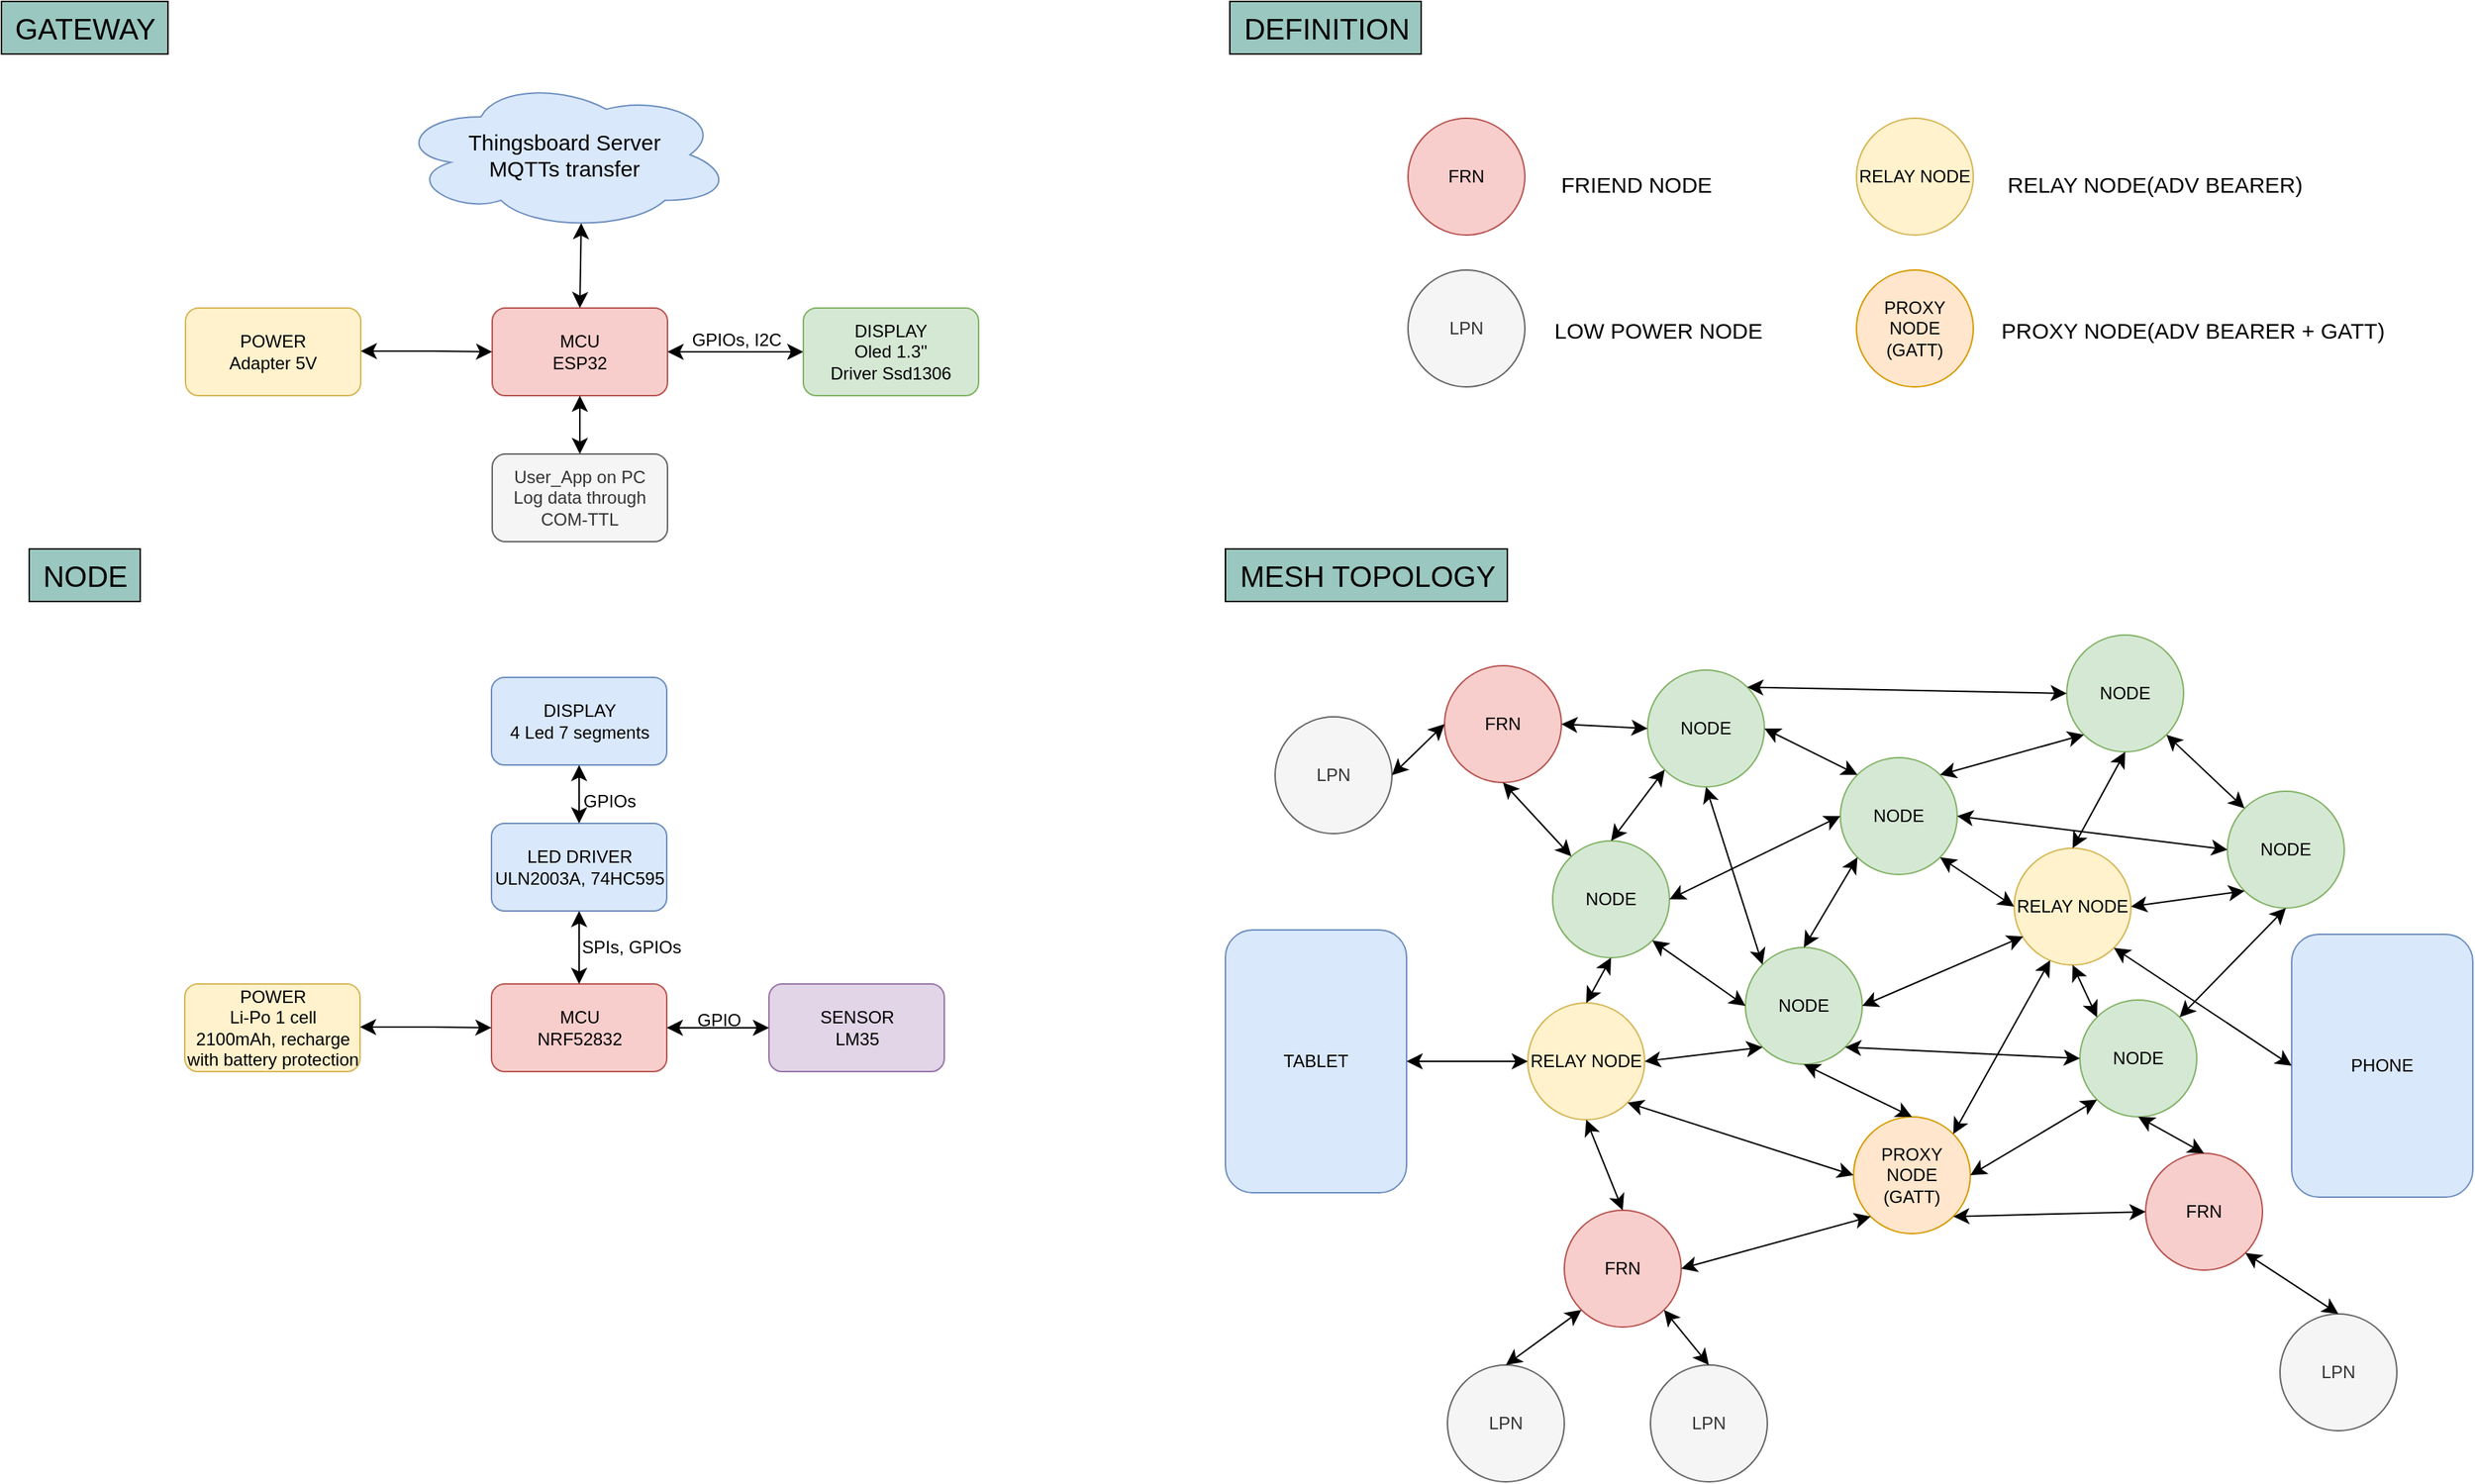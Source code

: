 <mxfile version="22.1.9" type="github">
  <diagram name="Page-1" id="N7261xUqCjl8Fi72w4pC">
    <mxGraphModel dx="2472" dy="427" grid="0" gridSize="10" guides="1" tooltips="1" connect="1" arrows="1" fold="1" page="1" pageScale="1" pageWidth="850" pageHeight="1100" math="0" shadow="0">
      <root>
        <mxCell id="0" />
        <mxCell id="1" parent="0" />
        <mxCell id="Hw3azUIHg1GW80chGdwD-1" value="MCU&lt;br&gt;NRF52832" style="rounded=1;whiteSpace=wrap;html=1;fillColor=#f8cecc;strokeColor=#b85450;" parent="1" vertex="1">
          <mxGeometry x="-1355.5" y="688" width="120" height="60" as="geometry" />
        </mxCell>
        <mxCell id="Hw3azUIHg1GW80chGdwD-2" value="DISPLAY&lt;br&gt;4 Led 7 segments" style="rounded=1;whiteSpace=wrap;html=1;fillColor=#dae8fc;strokeColor=#6c8ebf;" parent="1" vertex="1">
          <mxGeometry x="-1355.5" y="478" width="120" height="60" as="geometry" />
        </mxCell>
        <mxCell id="Hw3azUIHg1GW80chGdwD-3" value="LED DRIVER&lt;br&gt;ULN2003A, 74HC595" style="rounded=1;whiteSpace=wrap;html=1;fillColor=#dae8fc;strokeColor=#6c8ebf;" parent="1" vertex="1">
          <mxGeometry x="-1355.5" y="578" width="120" height="60" as="geometry" />
        </mxCell>
        <mxCell id="Hw3azUIHg1GW80chGdwD-4" value="" style="edgeStyle=none;orthogonalLoop=1;jettySize=auto;html=1;endArrow=classic;startArrow=classic;endSize=8;startSize=8;rounded=0;exitX=0.5;exitY=1;exitDx=0;exitDy=0;entryX=0.5;entryY=0;entryDx=0;entryDy=0;" parent="1" source="Hw3azUIHg1GW80chGdwD-3" target="Hw3azUIHg1GW80chGdwD-1" edge="1">
          <mxGeometry width="100" relative="1" as="geometry">
            <mxPoint x="-1255.5" y="668" as="sourcePoint" />
            <mxPoint x="-1155.5" y="668" as="targetPoint" />
            <Array as="points" />
          </mxGeometry>
        </mxCell>
        <mxCell id="Hw3azUIHg1GW80chGdwD-5" value="SPIs, GPIOs" style="text;html=1;align=center;verticalAlign=middle;resizable=0;points=[];autosize=1;strokeColor=none;fillColor=none;" parent="1" vertex="1">
          <mxGeometry x="-1305.5" y="648" width="90" height="30" as="geometry" />
        </mxCell>
        <mxCell id="Hw3azUIHg1GW80chGdwD-6" value="GPIOs" style="text;html=1;align=center;verticalAlign=middle;resizable=0;points=[];autosize=1;strokeColor=none;fillColor=none;" parent="1" vertex="1">
          <mxGeometry x="-1305.5" y="548" width="60" height="30" as="geometry" />
        </mxCell>
        <mxCell id="Hw3azUIHg1GW80chGdwD-7" value="" style="edgeStyle=none;orthogonalLoop=1;jettySize=auto;html=1;endArrow=classic;startArrow=classic;endSize=8;startSize=8;rounded=0;exitX=0.5;exitY=1;exitDx=0;exitDy=0;entryX=0.5;entryY=0;entryDx=0;entryDy=0;" parent="1" source="Hw3azUIHg1GW80chGdwD-2" target="Hw3azUIHg1GW80chGdwD-3" edge="1">
          <mxGeometry width="100" relative="1" as="geometry">
            <mxPoint x="-1445.5" y="558" as="sourcePoint" />
            <mxPoint x="-1345.5" y="558" as="targetPoint" />
            <Array as="points" />
          </mxGeometry>
        </mxCell>
        <mxCell id="Hw3azUIHg1GW80chGdwD-8" value="POWER&lt;br&gt;Li-Po 1 cell&lt;br&gt;2100mAh, recharge with battery protection" style="rounded=1;whiteSpace=wrap;html=1;fillColor=#fff2cc;strokeColor=#d6b656;" parent="1" vertex="1">
          <mxGeometry x="-1565.5" y="688" width="120" height="60" as="geometry" />
        </mxCell>
        <mxCell id="Hw3azUIHg1GW80chGdwD-9" value="" style="edgeStyle=none;orthogonalLoop=1;jettySize=auto;html=1;endArrow=classic;startArrow=classic;endSize=8;startSize=8;rounded=0;entryX=0;entryY=0.5;entryDx=0;entryDy=0;" parent="1" target="Hw3azUIHg1GW80chGdwD-1" edge="1">
          <mxGeometry width="100" relative="1" as="geometry">
            <mxPoint x="-1445.5" y="717.5" as="sourcePoint" />
            <mxPoint x="-1365.5" y="718" as="targetPoint" />
            <Array as="points">
              <mxPoint x="-1395.5" y="717.5" />
            </Array>
          </mxGeometry>
        </mxCell>
        <mxCell id="Hw3azUIHg1GW80chGdwD-11" value="SENSOR&lt;br&gt;LM35" style="rounded=1;whiteSpace=wrap;html=1;fillColor=#e1d5e7;strokeColor=#9673a6;" parent="1" vertex="1">
          <mxGeometry x="-1165.5" y="688" width="120" height="60" as="geometry" />
        </mxCell>
        <mxCell id="Hw3azUIHg1GW80chGdwD-12" value="" style="edgeStyle=none;orthogonalLoop=1;jettySize=auto;html=1;endArrow=classic;startArrow=classic;endSize=8;startSize=8;rounded=0;" parent="1" edge="1">
          <mxGeometry width="100" relative="1" as="geometry">
            <mxPoint x="-1235.5" y="718" as="sourcePoint" />
            <mxPoint x="-1165.5" y="718" as="targetPoint" />
            <Array as="points" />
          </mxGeometry>
        </mxCell>
        <mxCell id="Hw3azUIHg1GW80chGdwD-13" value="GPIO" style="text;html=1;align=center;verticalAlign=middle;resizable=0;points=[];autosize=1;strokeColor=none;fillColor=none;" parent="1" vertex="1">
          <mxGeometry x="-1225.5" y="698" width="50" height="30" as="geometry" />
        </mxCell>
        <mxCell id="Hw3azUIHg1GW80chGdwD-14" value="NODE" style="ellipse;whiteSpace=wrap;html=1;aspect=fixed;fillColor=#d5e8d4;strokeColor=#82b366;" parent="1" vertex="1">
          <mxGeometry x="-564" y="473" width="80" height="80" as="geometry" />
        </mxCell>
        <mxCell id="Hw3azUIHg1GW80chGdwD-15" value="LPN" style="ellipse;whiteSpace=wrap;html=1;fillColor=#f5f5f5;fontColor=#333333;strokeColor=#666666;" parent="1" vertex="1">
          <mxGeometry x="-131" y="914" width="80" height="80" as="geometry" />
        </mxCell>
        <mxCell id="Hw3azUIHg1GW80chGdwD-16" value="FRN" style="ellipse;whiteSpace=wrap;html=1;fillColor=#f8cecc;strokeColor=#b85450;" parent="1" vertex="1">
          <mxGeometry x="-223" y="804" width="80" height="80" as="geometry" />
        </mxCell>
        <mxCell id="Hw3azUIHg1GW80chGdwD-17" value="RELAY NODE" style="ellipse;whiteSpace=wrap;html=1;fillColor=#fff2cc;strokeColor=#d6b656;" parent="1" vertex="1">
          <mxGeometry x="-646" y="701" width="80" height="80" as="geometry" />
        </mxCell>
        <mxCell id="Hw3azUIHg1GW80chGdwD-18" value="FRN" style="ellipse;whiteSpace=wrap;html=1;fillColor=#f8cecc;strokeColor=#b85450;" parent="1" vertex="1">
          <mxGeometry x="-703" y="470" width="80" height="80" as="geometry" />
        </mxCell>
        <mxCell id="Hw3azUIHg1GW80chGdwD-19" value="LPN" style="ellipse;whiteSpace=wrap;html=1;fillColor=#f5f5f5;fontColor=#333333;strokeColor=#666666;" parent="1" vertex="1">
          <mxGeometry x="-819" y="505" width="80" height="80" as="geometry" />
        </mxCell>
        <mxCell id="Hw3azUIHg1GW80chGdwD-21" value="RELAY NODE" style="ellipse;whiteSpace=wrap;html=1;fillColor=#fff2cc;strokeColor=#d6b656;" parent="1" vertex="1">
          <mxGeometry x="-313" y="595" width="80" height="80" as="geometry" />
        </mxCell>
        <mxCell id="Hw3azUIHg1GW80chGdwD-22" value="NODE" style="ellipse;whiteSpace=wrap;html=1;aspect=fixed;fillColor=#d5e8d4;strokeColor=#82b366;" parent="1" vertex="1">
          <mxGeometry x="-497" y="663" width="80" height="80" as="geometry" />
        </mxCell>
        <mxCell id="Hw3azUIHg1GW80chGdwD-23" value="NODE" style="ellipse;whiteSpace=wrap;html=1;aspect=fixed;fillColor=#d5e8d4;strokeColor=#82b366;" parent="1" vertex="1">
          <mxGeometry x="-432" y="533" width="80" height="80" as="geometry" />
        </mxCell>
        <mxCell id="Hw3azUIHg1GW80chGdwD-24" value="NODE" style="ellipse;whiteSpace=wrap;html=1;aspect=fixed;fillColor=#d5e8d4;strokeColor=#82b366;" parent="1" vertex="1">
          <mxGeometry x="-629" y="590" width="80" height="80" as="geometry" />
        </mxCell>
        <mxCell id="Hw3azUIHg1GW80chGdwD-25" value="LPN" style="ellipse;whiteSpace=wrap;html=1;fillColor=#f5f5f5;fontColor=#333333;strokeColor=#666666;" parent="1" vertex="1">
          <mxGeometry x="-562" y="949" width="80" height="80" as="geometry" />
        </mxCell>
        <mxCell id="Hw3azUIHg1GW80chGdwD-26" value="LPN" style="ellipse;whiteSpace=wrap;html=1;fillColor=#f5f5f5;fontColor=#333333;strokeColor=#666666;" parent="1" vertex="1">
          <mxGeometry x="-701" y="949" width="80" height="80" as="geometry" />
        </mxCell>
        <mxCell id="Hw3azUIHg1GW80chGdwD-30" value="PROXY NODE&lt;br&gt;(GATT)" style="ellipse;whiteSpace=wrap;html=1;fillColor=#ffe6cc;strokeColor=#d79b00;" parent="1" vertex="1">
          <mxGeometry x="-423" y="779" width="80" height="80" as="geometry" />
        </mxCell>
        <mxCell id="Hw3azUIHg1GW80chGdwD-32" value="FRN" style="ellipse;whiteSpace=wrap;html=1;fillColor=#f8cecc;strokeColor=#b85450;" parent="1" vertex="1">
          <mxGeometry x="-621" y="843" width="80" height="80" as="geometry" />
        </mxCell>
        <mxCell id="Hw3azUIHg1GW80chGdwD-33" value="PHONE" style="whiteSpace=wrap;html=1;fillColor=#dae8fc;strokeColor=#6c8ebf;rounded=1;" parent="1" vertex="1">
          <mxGeometry x="-123" y="654" width="124" height="180" as="geometry" />
        </mxCell>
        <mxCell id="Hw3azUIHg1GW80chGdwD-34" value="TABLET" style="whiteSpace=wrap;html=1;fillColor=#dae8fc;strokeColor=#6c8ebf;rounded=1;" parent="1" vertex="1">
          <mxGeometry x="-853" y="651" width="124" height="180" as="geometry" />
        </mxCell>
        <mxCell id="Hw3azUIHg1GW80chGdwD-36" value="" style="edgeStyle=none;orthogonalLoop=1;jettySize=auto;html=1;endArrow=classic;startArrow=classic;endSize=8;startSize=8;rounded=0;exitX=0;exitY=0.5;exitDx=0;exitDy=0;entryX=1;entryY=0.5;entryDx=0;entryDy=0;" parent="1" source="Hw3azUIHg1GW80chGdwD-18" target="Hw3azUIHg1GW80chGdwD-19" edge="1">
          <mxGeometry width="100" relative="1" as="geometry">
            <mxPoint x="-577" y="550" as="sourcePoint" />
            <mxPoint x="-829" y="530" as="targetPoint" />
            <Array as="points" />
          </mxGeometry>
        </mxCell>
        <mxCell id="Hw3azUIHg1GW80chGdwD-37" value="" style="edgeStyle=none;orthogonalLoop=1;jettySize=auto;html=1;endArrow=classic;startArrow=classic;endSize=8;startSize=8;rounded=0;exitX=1;exitY=1;exitDx=0;exitDy=0;entryX=0.5;entryY=0;entryDx=0;entryDy=0;" parent="1" source="Hw3azUIHg1GW80chGdwD-16" target="Hw3azUIHg1GW80chGdwD-15" edge="1">
          <mxGeometry width="100" relative="1" as="geometry">
            <mxPoint x="-170" y="893" as="sourcePoint" />
            <mxPoint x="-70" y="893" as="targetPoint" />
            <Array as="points" />
          </mxGeometry>
        </mxCell>
        <mxCell id="Hw3azUIHg1GW80chGdwD-38" value="" style="edgeStyle=none;orthogonalLoop=1;jettySize=auto;html=1;endArrow=classic;startArrow=classic;endSize=8;startSize=8;rounded=0;exitX=1;exitY=1;exitDx=0;exitDy=0;entryX=0.5;entryY=0;entryDx=0;entryDy=0;" parent="1" source="Hw3azUIHg1GW80chGdwD-32" target="Hw3azUIHg1GW80chGdwD-25" edge="1">
          <mxGeometry width="100" relative="1" as="geometry">
            <mxPoint x="-621" y="937" as="sourcePoint" />
            <mxPoint x="-521" y="937" as="targetPoint" />
            <Array as="points" />
          </mxGeometry>
        </mxCell>
        <mxCell id="Hw3azUIHg1GW80chGdwD-39" value="" style="edgeStyle=none;orthogonalLoop=1;jettySize=auto;html=1;endArrow=classic;startArrow=classic;endSize=8;startSize=8;rounded=0;entryX=0;entryY=1;entryDx=0;entryDy=0;exitX=0.5;exitY=0;exitDx=0;exitDy=0;" parent="1" source="Hw3azUIHg1GW80chGdwD-26" target="Hw3azUIHg1GW80chGdwD-32" edge="1">
          <mxGeometry width="100" relative="1" as="geometry">
            <mxPoint x="-756" y="919" as="sourcePoint" />
            <mxPoint x="-656" y="919" as="targetPoint" />
            <Array as="points" />
          </mxGeometry>
        </mxCell>
        <mxCell id="Hw3azUIHg1GW80chGdwD-40" value="NODE" style="ellipse;whiteSpace=wrap;html=1;aspect=fixed;fillColor=#d5e8d4;strokeColor=#82b366;" parent="1" vertex="1">
          <mxGeometry x="-277" y="449" width="80" height="80" as="geometry" />
        </mxCell>
        <mxCell id="Hw3azUIHg1GW80chGdwD-41" value="NODE" style="ellipse;whiteSpace=wrap;html=1;aspect=fixed;fillColor=#d5e8d4;strokeColor=#82b366;" parent="1" vertex="1">
          <mxGeometry x="-167" y="556" width="80" height="80" as="geometry" />
        </mxCell>
        <mxCell id="Hw3azUIHg1GW80chGdwD-42" value="NODE" style="ellipse;whiteSpace=wrap;html=1;aspect=fixed;fillColor=#d5e8d4;strokeColor=#82b366;" parent="1" vertex="1">
          <mxGeometry x="-268" y="699" width="80" height="80" as="geometry" />
        </mxCell>
        <mxCell id="Hw3azUIHg1GW80chGdwD-43" value="" style="edgeStyle=none;orthogonalLoop=1;jettySize=auto;html=1;endArrow=classic;startArrow=classic;endSize=8;startSize=8;rounded=0;exitX=0.5;exitY=0;exitDx=0;exitDy=0;entryX=0;entryY=1;entryDx=0;entryDy=0;" parent="1" source="Hw3azUIHg1GW80chGdwD-22" target="Hw3azUIHg1GW80chGdwD-23" edge="1">
          <mxGeometry width="100" relative="1" as="geometry">
            <mxPoint x="-443" y="656" as="sourcePoint" />
            <mxPoint x="-343" y="656" as="targetPoint" />
            <Array as="points" />
          </mxGeometry>
        </mxCell>
        <mxCell id="Hw3azUIHg1GW80chGdwD-44" value="" style="edgeStyle=none;orthogonalLoop=1;jettySize=auto;html=1;endArrow=classic;startArrow=classic;endSize=8;startSize=8;rounded=0;exitX=1;exitY=1;exitDx=0;exitDy=0;entryX=0;entryY=0.5;entryDx=0;entryDy=0;" parent="1" source="Hw3azUIHg1GW80chGdwD-24" target="Hw3azUIHg1GW80chGdwD-22" edge="1">
          <mxGeometry width="100" relative="1" as="geometry">
            <mxPoint x="-575" y="636" as="sourcePoint" />
            <mxPoint x="-475" y="636" as="targetPoint" />
            <Array as="points" />
          </mxGeometry>
        </mxCell>
        <mxCell id="Hw3azUIHg1GW80chGdwD-45" value="" style="edgeStyle=none;orthogonalLoop=1;jettySize=auto;html=1;endArrow=classic;startArrow=classic;endSize=8;startSize=8;rounded=0;entryX=0;entryY=1;entryDx=0;entryDy=0;exitX=0.5;exitY=0;exitDx=0;exitDy=0;" parent="1" source="Hw3azUIHg1GW80chGdwD-24" target="Hw3azUIHg1GW80chGdwD-14" edge="1">
          <mxGeometry width="100" relative="1" as="geometry">
            <mxPoint x="-596" y="578" as="sourcePoint" />
            <mxPoint x="-496" y="578" as="targetPoint" />
            <Array as="points" />
          </mxGeometry>
        </mxCell>
        <mxCell id="Hw3azUIHg1GW80chGdwD-47" value="" style="edgeStyle=none;orthogonalLoop=1;jettySize=auto;html=1;endArrow=classic;startArrow=classic;endSize=8;startSize=8;rounded=0;entryX=0;entryY=0;entryDx=0;entryDy=0;exitX=1;exitY=0.5;exitDx=0;exitDy=0;" parent="1" source="Hw3azUIHg1GW80chGdwD-14" target="Hw3azUIHg1GW80chGdwD-23" edge="1">
          <mxGeometry width="100" relative="1" as="geometry">
            <mxPoint x="-485" y="532" as="sourcePoint" />
            <mxPoint x="-428" y="521" as="targetPoint" />
            <Array as="points" />
          </mxGeometry>
        </mxCell>
        <mxCell id="Hw3azUIHg1GW80chGdwD-48" value="" style="edgeStyle=none;orthogonalLoop=1;jettySize=auto;html=1;endArrow=classic;startArrow=classic;endSize=8;startSize=8;rounded=0;entryX=0;entryY=0.5;entryDx=0;entryDy=0;exitX=1;exitY=0;exitDx=0;exitDy=0;" parent="1" source="Hw3azUIHg1GW80chGdwD-14" target="Hw3azUIHg1GW80chGdwD-40" edge="1">
          <mxGeometry width="100" relative="1" as="geometry">
            <mxPoint x="-474" y="523" as="sourcePoint" />
            <mxPoint x="-410" y="555" as="targetPoint" />
            <Array as="points" />
          </mxGeometry>
        </mxCell>
        <mxCell id="Hw3azUIHg1GW80chGdwD-49" value="" style="edgeStyle=none;orthogonalLoop=1;jettySize=auto;html=1;endArrow=classic;startArrow=classic;endSize=8;startSize=8;rounded=0;entryX=0;entryY=1;entryDx=0;entryDy=0;exitX=1;exitY=0;exitDx=0;exitDy=0;" parent="1" source="Hw3azUIHg1GW80chGdwD-23" target="Hw3azUIHg1GW80chGdwD-40" edge="1">
          <mxGeometry width="100" relative="1" as="geometry">
            <mxPoint x="-486" y="495" as="sourcePoint" />
            <mxPoint x="-267" y="499" as="targetPoint" />
            <Array as="points" />
          </mxGeometry>
        </mxCell>
        <mxCell id="Hw3azUIHg1GW80chGdwD-50" value="" style="edgeStyle=none;orthogonalLoop=1;jettySize=auto;html=1;endArrow=classic;startArrow=classic;endSize=8;startSize=8;rounded=0;entryX=0;entryY=0.5;entryDx=0;entryDy=0;exitX=1;exitY=1;exitDx=0;exitDy=0;" parent="1" source="Hw3azUIHg1GW80chGdwD-23" target="Hw3azUIHg1GW80chGdwD-21" edge="1">
          <mxGeometry width="100" relative="1" as="geometry">
            <mxPoint x="-354" y="555" as="sourcePoint" />
            <mxPoint x="-227" y="539" as="targetPoint" />
            <Array as="points" />
          </mxGeometry>
        </mxCell>
        <mxCell id="Hw3azUIHg1GW80chGdwD-51" value="" style="edgeStyle=none;orthogonalLoop=1;jettySize=auto;html=1;endArrow=classic;startArrow=classic;endSize=8;startSize=8;rounded=0;entryX=0;entryY=0.5;entryDx=0;entryDy=0;exitX=1;exitY=0.5;exitDx=0;exitDy=0;" parent="1" source="Hw3azUIHg1GW80chGdwD-23" target="Hw3azUIHg1GW80chGdwD-41" edge="1">
          <mxGeometry width="100" relative="1" as="geometry">
            <mxPoint x="-344" y="565" as="sourcePoint" />
            <mxPoint x="-217" y="549" as="targetPoint" />
            <Array as="points" />
          </mxGeometry>
        </mxCell>
        <mxCell id="Hw3azUIHg1GW80chGdwD-52" value="" style="edgeStyle=none;orthogonalLoop=1;jettySize=auto;html=1;endArrow=classic;startArrow=classic;endSize=8;startSize=8;rounded=0;entryX=0.077;entryY=0.756;entryDx=0;entryDy=0;exitX=1;exitY=0.5;exitDx=0;exitDy=0;entryPerimeter=0;" parent="1" source="Hw3azUIHg1GW80chGdwD-22" target="Hw3azUIHg1GW80chGdwD-21" edge="1">
          <mxGeometry width="100" relative="1" as="geometry">
            <mxPoint x="-334" y="575" as="sourcePoint" />
            <mxPoint x="-207" y="559" as="targetPoint" />
            <Array as="points" />
          </mxGeometry>
        </mxCell>
        <mxCell id="Hw3azUIHg1GW80chGdwD-54" value="" style="edgeStyle=none;orthogonalLoop=1;jettySize=auto;html=1;endArrow=classic;startArrow=classic;endSize=8;startSize=8;rounded=0;exitX=1;exitY=1;exitDx=0;exitDy=0;entryX=0;entryY=0;entryDx=0;entryDy=0;" parent="1" source="Hw3azUIHg1GW80chGdwD-40" target="Hw3azUIHg1GW80chGdwD-41" edge="1">
          <mxGeometry width="100" relative="1" as="geometry">
            <mxPoint x="-215" y="534" as="sourcePoint" />
            <mxPoint x="-115" y="534" as="targetPoint" />
            <Array as="points" />
          </mxGeometry>
        </mxCell>
        <mxCell id="Hw3azUIHg1GW80chGdwD-55" value="" style="edgeStyle=none;orthogonalLoop=1;jettySize=auto;html=1;endArrow=classic;startArrow=classic;endSize=8;startSize=8;rounded=0;exitX=1;exitY=0.5;exitDx=0;exitDy=0;entryX=0;entryY=1;entryDx=0;entryDy=0;" parent="1" source="Hw3azUIHg1GW80chGdwD-21" target="Hw3azUIHg1GW80chGdwD-41" edge="1">
          <mxGeometry width="100" relative="1" as="geometry">
            <mxPoint x="-199" y="527" as="sourcePoint" />
            <mxPoint x="-145" y="578" as="targetPoint" />
            <Array as="points" />
          </mxGeometry>
        </mxCell>
        <mxCell id="Hw3azUIHg1GW80chGdwD-56" value="" style="edgeStyle=none;orthogonalLoop=1;jettySize=auto;html=1;endArrow=classic;startArrow=classic;endSize=8;startSize=8;rounded=0;exitX=1;exitY=0;exitDx=0;exitDy=0;entryX=0.5;entryY=1;entryDx=0;entryDy=0;" parent="1" source="Hw3azUIHg1GW80chGdwD-42" target="Hw3azUIHg1GW80chGdwD-41" edge="1">
          <mxGeometry width="100" relative="1" as="geometry">
            <mxPoint x="-223" y="645" as="sourcePoint" />
            <mxPoint x="-145" y="634" as="targetPoint" />
            <Array as="points" />
          </mxGeometry>
        </mxCell>
        <mxCell id="Hw3azUIHg1GW80chGdwD-57" value="" style="edgeStyle=none;orthogonalLoop=1;jettySize=auto;html=1;endArrow=classic;startArrow=classic;endSize=8;startSize=8;rounded=0;exitX=1;exitY=1;exitDx=0;exitDy=0;entryX=0;entryY=0.5;entryDx=0;entryDy=0;" parent="1" source="Hw3azUIHg1GW80chGdwD-22" target="Hw3azUIHg1GW80chGdwD-42" edge="1">
          <mxGeometry width="100" relative="1" as="geometry">
            <mxPoint x="-190" y="721" as="sourcePoint" />
            <mxPoint x="-117" y="646" as="targetPoint" />
            <Array as="points" />
          </mxGeometry>
        </mxCell>
        <mxCell id="Hw3azUIHg1GW80chGdwD-58" value="" style="edgeStyle=none;orthogonalLoop=1;jettySize=auto;html=1;endArrow=classic;startArrow=classic;endSize=8;startSize=8;rounded=0;exitX=0;exitY=0;exitDx=0;exitDy=0;entryX=0.5;entryY=1;entryDx=0;entryDy=0;" parent="1" source="Hw3azUIHg1GW80chGdwD-42" target="Hw3azUIHg1GW80chGdwD-21" edge="1">
          <mxGeometry width="100" relative="1" as="geometry">
            <mxPoint x="-180" y="731" as="sourcePoint" />
            <mxPoint x="-107" y="656" as="targetPoint" />
            <Array as="points" />
          </mxGeometry>
        </mxCell>
        <mxCell id="Hw3azUIHg1GW80chGdwD-59" value="" style="edgeStyle=none;orthogonalLoop=1;jettySize=auto;html=1;endArrow=classic;startArrow=classic;endSize=8;startSize=8;rounded=0;exitX=1;exitY=0.5;exitDx=0;exitDy=0;entryX=0;entryY=1;entryDx=0;entryDy=0;" parent="1" source="Hw3azUIHg1GW80chGdwD-17" target="Hw3azUIHg1GW80chGdwD-22" edge="1">
          <mxGeometry width="100" relative="1" as="geometry">
            <mxPoint x="-170" y="741" as="sourcePoint" />
            <mxPoint x="-97" y="666" as="targetPoint" />
            <Array as="points" />
          </mxGeometry>
        </mxCell>
        <mxCell id="Hw3azUIHg1GW80chGdwD-60" value="" style="edgeStyle=none;orthogonalLoop=1;jettySize=auto;html=1;endArrow=classic;startArrow=classic;endSize=8;startSize=8;rounded=0;exitX=0.5;exitY=0;exitDx=0;exitDy=0;entryX=0.5;entryY=1;entryDx=0;entryDy=0;" parent="1" source="Hw3azUIHg1GW80chGdwD-17" target="Hw3azUIHg1GW80chGdwD-24" edge="1">
          <mxGeometry width="100" relative="1" as="geometry">
            <mxPoint x="-556" y="751" as="sourcePoint" />
            <mxPoint x="-475" y="741" as="targetPoint" />
            <Array as="points" />
          </mxGeometry>
        </mxCell>
        <mxCell id="Hw3azUIHg1GW80chGdwD-61" value="" style="edgeStyle=none;orthogonalLoop=1;jettySize=auto;html=1;endArrow=classic;startArrow=classic;endSize=8;startSize=8;rounded=0;exitX=0.5;exitY=1;exitDx=0;exitDy=0;entryX=0.5;entryY=0;entryDx=0;entryDy=0;" parent="1" source="Hw3azUIHg1GW80chGdwD-17" target="Hw3azUIHg1GW80chGdwD-32" edge="1">
          <mxGeometry width="100" relative="1" as="geometry">
            <mxPoint x="-546" y="761" as="sourcePoint" />
            <mxPoint x="-465" y="751" as="targetPoint" />
            <Array as="points" />
          </mxGeometry>
        </mxCell>
        <mxCell id="Hw3azUIHg1GW80chGdwD-62" value="" style="edgeStyle=none;orthogonalLoop=1;jettySize=auto;html=1;endArrow=classic;startArrow=classic;endSize=8;startSize=8;rounded=0;exitX=0.5;exitY=0;exitDx=0;exitDy=0;entryX=0.5;entryY=1;entryDx=0;entryDy=0;" parent="1" source="Hw3azUIHg1GW80chGdwD-30" target="Hw3azUIHg1GW80chGdwD-22" edge="1">
          <mxGeometry width="100" relative="1" as="geometry">
            <mxPoint x="-556" y="751" as="sourcePoint" />
            <mxPoint x="-475" y="741" as="targetPoint" />
            <Array as="points" />
          </mxGeometry>
        </mxCell>
        <mxCell id="Hw3azUIHg1GW80chGdwD-63" value="" style="edgeStyle=none;orthogonalLoop=1;jettySize=auto;html=1;endArrow=classic;startArrow=classic;endSize=8;startSize=8;rounded=0;exitX=1;exitY=1;exitDx=0;exitDy=0;entryX=0;entryY=0.5;entryDx=0;entryDy=0;" parent="1" source="Hw3azUIHg1GW80chGdwD-17" target="Hw3azUIHg1GW80chGdwD-30" edge="1">
          <mxGeometry width="100" relative="1" as="geometry">
            <mxPoint x="-546" y="761" as="sourcePoint" />
            <mxPoint x="-465" y="751" as="targetPoint" />
            <Array as="points" />
          </mxGeometry>
        </mxCell>
        <mxCell id="Hw3azUIHg1GW80chGdwD-64" value="" style="edgeStyle=none;orthogonalLoop=1;jettySize=auto;html=1;endArrow=classic;startArrow=classic;endSize=8;startSize=8;rounded=0;exitX=1;exitY=0.5;exitDx=0;exitDy=0;entryX=0;entryY=1;entryDx=0;entryDy=0;" parent="1" source="Hw3azUIHg1GW80chGdwD-30" target="Hw3azUIHg1GW80chGdwD-42" edge="1">
          <mxGeometry width="100" relative="1" as="geometry">
            <mxPoint x="-536" y="771" as="sourcePoint" />
            <mxPoint x="-455" y="761" as="targetPoint" />
            <Array as="points" />
          </mxGeometry>
        </mxCell>
        <mxCell id="Hw3azUIHg1GW80chGdwD-65" value="" style="edgeStyle=none;orthogonalLoop=1;jettySize=auto;html=1;endArrow=classic;startArrow=classic;endSize=8;startSize=8;rounded=0;exitX=1;exitY=1;exitDx=0;exitDy=0;entryX=0;entryY=0.5;entryDx=0;entryDy=0;" parent="1" source="Hw3azUIHg1GW80chGdwD-30" target="Hw3azUIHg1GW80chGdwD-16" edge="1">
          <mxGeometry width="100" relative="1" as="geometry">
            <mxPoint x="-526" y="781" as="sourcePoint" />
            <mxPoint x="-445" y="771" as="targetPoint" />
            <Array as="points" />
          </mxGeometry>
        </mxCell>
        <mxCell id="Hw3azUIHg1GW80chGdwD-66" value="" style="edgeStyle=none;orthogonalLoop=1;jettySize=auto;html=1;endArrow=classic;startArrow=classic;endSize=8;startSize=8;rounded=0;exitX=0.5;exitY=1;exitDx=0;exitDy=0;entryX=0.5;entryY=0;entryDx=0;entryDy=0;" parent="1" source="Hw3azUIHg1GW80chGdwD-42" target="Hw3azUIHg1GW80chGdwD-16" edge="1">
          <mxGeometry width="100" relative="1" as="geometry">
            <mxPoint x="-196" y="783" as="sourcePoint" />
            <mxPoint x="-96" y="783" as="targetPoint" />
            <Array as="points" />
          </mxGeometry>
        </mxCell>
        <mxCell id="Hw3azUIHg1GW80chGdwD-67" value="" style="edgeStyle=none;orthogonalLoop=1;jettySize=auto;html=1;endArrow=classic;startArrow=classic;endSize=8;startSize=8;rounded=0;exitX=1;exitY=0.5;exitDx=0;exitDy=0;entryX=0;entryY=1;entryDx=0;entryDy=0;" parent="1" source="Hw3azUIHg1GW80chGdwD-32" target="Hw3azUIHg1GW80chGdwD-30" edge="1">
          <mxGeometry width="100" relative="1" as="geometry">
            <mxPoint x="-530" y="904" as="sourcePoint" />
            <mxPoint x="-430" y="904" as="targetPoint" />
            <Array as="points" />
          </mxGeometry>
        </mxCell>
        <mxCell id="Hw3azUIHg1GW80chGdwD-68" value="" style="edgeStyle=none;orthogonalLoop=1;jettySize=auto;html=1;endArrow=classic;startArrow=classic;endSize=8;startSize=8;rounded=0;entryX=0;entryY=0.5;entryDx=0;entryDy=0;exitX=1;exitY=0.5;exitDx=0;exitDy=0;" parent="1" source="Hw3azUIHg1GW80chGdwD-18" target="Hw3azUIHg1GW80chGdwD-14" edge="1">
          <mxGeometry width="100" relative="1" as="geometry">
            <mxPoint x="-748" y="617" as="sourcePoint" />
            <mxPoint x="-648" y="617" as="targetPoint" />
            <Array as="points" />
          </mxGeometry>
        </mxCell>
        <mxCell id="Hw3azUIHg1GW80chGdwD-69" value="" style="edgeStyle=none;orthogonalLoop=1;jettySize=auto;html=1;endArrow=classic;startArrow=classic;endSize=8;startSize=8;rounded=0;exitX=0.5;exitY=1;exitDx=0;exitDy=0;" parent="1" source="Hw3azUIHg1GW80chGdwD-18" target="Hw3azUIHg1GW80chGdwD-24" edge="1">
          <mxGeometry width="100" relative="1" as="geometry">
            <mxPoint x="-613" y="520" as="sourcePoint" />
            <mxPoint x="-554" y="523" as="targetPoint" />
            <Array as="points" />
          </mxGeometry>
        </mxCell>
        <mxCell id="Hw3azUIHg1GW80chGdwD-70" value="" style="edgeStyle=none;orthogonalLoop=1;jettySize=auto;html=1;endArrow=classic;startArrow=classic;endSize=8;startSize=8;rounded=0;exitX=1;exitY=0.5;exitDx=0;exitDy=0;entryX=0;entryY=0.5;entryDx=0;entryDy=0;" parent="1" source="Hw3azUIHg1GW80chGdwD-24" target="Hw3azUIHg1GW80chGdwD-23" edge="1">
          <mxGeometry width="100" relative="1" as="geometry">
            <mxPoint x="-536" y="599" as="sourcePoint" />
            <mxPoint x="-436" y="599" as="targetPoint" />
            <Array as="points" />
          </mxGeometry>
        </mxCell>
        <mxCell id="Hw3azUIHg1GW80chGdwD-71" value="" style="edgeStyle=none;orthogonalLoop=1;jettySize=auto;html=1;endArrow=classic;startArrow=classic;endSize=8;startSize=8;rounded=0;exitX=0.5;exitY=1;exitDx=0;exitDy=0;entryX=0;entryY=0;entryDx=0;entryDy=0;" parent="1" source="Hw3azUIHg1GW80chGdwD-14" target="Hw3azUIHg1GW80chGdwD-22" edge="1">
          <mxGeometry width="100" relative="1" as="geometry">
            <mxPoint x="-559" y="592" as="sourcePoint" />
            <mxPoint x="-459" y="592" as="targetPoint" />
            <Array as="points" />
          </mxGeometry>
        </mxCell>
        <mxCell id="Hw3azUIHg1GW80chGdwD-72" value="" style="edgeStyle=none;orthogonalLoop=1;jettySize=auto;html=1;endArrow=classic;startArrow=classic;endSize=8;startSize=8;rounded=0;exitX=0.5;exitY=1;exitDx=0;exitDy=0;entryX=0.5;entryY=0;entryDx=0;entryDy=0;" parent="1" source="Hw3azUIHg1GW80chGdwD-40" target="Hw3azUIHg1GW80chGdwD-21" edge="1">
          <mxGeometry width="100" relative="1" as="geometry">
            <mxPoint x="-262" y="560" as="sourcePoint" />
            <mxPoint x="-162" y="560" as="targetPoint" />
            <Array as="points" />
          </mxGeometry>
        </mxCell>
        <mxCell id="Hw3azUIHg1GW80chGdwD-73" value="" style="edgeStyle=none;orthogonalLoop=1;jettySize=auto;html=1;endArrow=classic;startArrow=classic;endSize=8;startSize=8;rounded=0;exitX=0.308;exitY=0.96;exitDx=0;exitDy=0;exitPerimeter=0;entryX=1;entryY=0;entryDx=0;entryDy=0;" parent="1" source="Hw3azUIHg1GW80chGdwD-21" target="Hw3azUIHg1GW80chGdwD-30" edge="1">
          <mxGeometry width="100" relative="1" as="geometry">
            <mxPoint x="-329" y="936" as="sourcePoint" />
            <mxPoint x="-229" y="936" as="targetPoint" />
            <Array as="points" />
          </mxGeometry>
        </mxCell>
        <mxCell id="Hw3azUIHg1GW80chGdwD-74" value="" style="edgeStyle=none;orthogonalLoop=1;jettySize=auto;html=1;endArrow=classic;startArrow=classic;endSize=8;startSize=8;rounded=0;entryX=0;entryY=0.5;entryDx=0;entryDy=0;exitX=1;exitY=0.5;exitDx=0;exitDy=0;" parent="1" source="Hw3azUIHg1GW80chGdwD-34" target="Hw3azUIHg1GW80chGdwD-17" edge="1">
          <mxGeometry width="100" relative="1" as="geometry">
            <mxPoint x="-735" y="739" as="sourcePoint" />
            <mxPoint x="-635" y="739" as="targetPoint" />
            <Array as="points" />
          </mxGeometry>
        </mxCell>
        <mxCell id="Hw3azUIHg1GW80chGdwD-75" value="" style="edgeStyle=none;orthogonalLoop=1;jettySize=auto;html=1;endArrow=classic;startArrow=classic;endSize=8;startSize=8;rounded=0;exitX=1;exitY=1;exitDx=0;exitDy=0;entryX=0;entryY=0.5;entryDx=0;entryDy=0;" parent="1" source="Hw3azUIHg1GW80chGdwD-21" target="Hw3azUIHg1GW80chGdwD-33" edge="1">
          <mxGeometry width="100" relative="1" as="geometry">
            <mxPoint x="-263" y="656" as="sourcePoint" />
            <mxPoint x="-163" y="656" as="targetPoint" />
            <Array as="points" />
          </mxGeometry>
        </mxCell>
        <mxCell id="Hw3azUIHg1GW80chGdwD-76" value="FRN" style="ellipse;whiteSpace=wrap;html=1;fillColor=#f8cecc;strokeColor=#b85450;" parent="1" vertex="1">
          <mxGeometry x="-728" y="95" width="80" height="80" as="geometry" />
        </mxCell>
        <mxCell id="Hw3azUIHg1GW80chGdwD-77" value="FRIEND NODE" style="text;html=1;align=center;verticalAlign=middle;resizable=0;points=[];autosize=1;strokeColor=none;fillColor=none;fontSize=15;" parent="1" vertex="1">
          <mxGeometry x="-633" y="125" width="121" height="30" as="geometry" />
        </mxCell>
        <mxCell id="Hw3azUIHg1GW80chGdwD-78" value="LPN" style="ellipse;whiteSpace=wrap;html=1;fillColor=#f5f5f5;fontColor=#333333;strokeColor=#666666;" parent="1" vertex="1">
          <mxGeometry x="-728" y="199" width="80" height="80" as="geometry" />
        </mxCell>
        <mxCell id="Hw3azUIHg1GW80chGdwD-79" value="LOW POWER NODE" style="text;html=1;align=center;verticalAlign=middle;resizable=0;points=[];autosize=1;strokeColor=none;fillColor=none;fontSize=15;" parent="1" vertex="1">
          <mxGeometry x="-638" y="225" width="161" height="30" as="geometry" />
        </mxCell>
        <mxCell id="Hw3azUIHg1GW80chGdwD-81" value="RELAY NODE" style="ellipse;whiteSpace=wrap;html=1;fillColor=#fff2cc;strokeColor=#d6b656;" parent="1" vertex="1">
          <mxGeometry x="-421" y="95" width="80" height="80" as="geometry" />
        </mxCell>
        <mxCell id="Hw3azUIHg1GW80chGdwD-82" value="RELAY NODE(ADV BEARER)" style="text;html=1;align=center;verticalAlign=middle;resizable=0;points=[];autosize=1;strokeColor=none;fillColor=none;fontSize=15;" parent="1" vertex="1">
          <mxGeometry x="-327" y="125" width="220" height="30" as="geometry" />
        </mxCell>
        <mxCell id="Hw3azUIHg1GW80chGdwD-83" value="PROXY NODE&lt;br&gt;(GATT)" style="ellipse;whiteSpace=wrap;html=1;fillColor=#ffe6cc;strokeColor=#d79b00;" parent="1" vertex="1">
          <mxGeometry x="-421" y="199" width="80" height="80" as="geometry" />
        </mxCell>
        <mxCell id="Hw3azUIHg1GW80chGdwD-84" value="PROXY NODE(ADV BEARER + GATT)" style="text;html=1;align=center;verticalAlign=middle;resizable=0;points=[];autosize=1;strokeColor=none;fillColor=none;fontSize=15;" parent="1" vertex="1">
          <mxGeometry x="-331" y="225" width="280" height="30" as="geometry" />
        </mxCell>
        <mxCell id="Hw3azUIHg1GW80chGdwD-85" value="MESH TOPOLOGY" style="text;html=1;align=center;verticalAlign=middle;resizable=0;points=[];autosize=1;strokeColor=default;fillColor=#9AC7BF;fontSize=20;rounded=0;" parent="1" vertex="1">
          <mxGeometry x="-853" y="390" width="193" height="36" as="geometry" />
        </mxCell>
        <mxCell id="Hw3azUIHg1GW80chGdwD-86" value="DEFINITION" style="text;html=1;align=center;verticalAlign=middle;resizable=0;points=[];autosize=1;strokeColor=default;fillColor=#9AC7BF;fontSize=20;rounded=0;" parent="1" vertex="1">
          <mxGeometry x="-850" y="15" width="131" height="36" as="geometry" />
        </mxCell>
        <mxCell id="Hw3azUIHg1GW80chGdwD-87" value="GATEWAY" style="text;html=1;align=center;verticalAlign=middle;resizable=0;points=[];autosize=1;strokeColor=default;fillColor=#9AC7BF;fontSize=20;rounded=0;" parent="1" vertex="1">
          <mxGeometry x="-1691" y="15" width="114" height="36" as="geometry" />
        </mxCell>
        <mxCell id="hq5-NhKTsYQ7OlvN2j25-1" value="MCU&lt;br&gt;ESP32" style="rounded=1;whiteSpace=wrap;html=1;fillColor=#f8cecc;strokeColor=#b85450;" vertex="1" parent="1">
          <mxGeometry x="-1355" y="225" width="120" height="60" as="geometry" />
        </mxCell>
        <mxCell id="hq5-NhKTsYQ7OlvN2j25-4" value="" style="edgeStyle=none;orthogonalLoop=1;jettySize=auto;html=1;endArrow=classic;startArrow=classic;endSize=8;startSize=8;rounded=0;exitX=0.55;exitY=0.95;exitDx=0;exitDy=0;entryX=0.5;entryY=0;entryDx=0;entryDy=0;exitPerimeter=0;" edge="1" parent="1" source="hq5-NhKTsYQ7OlvN2j25-15" target="hq5-NhKTsYQ7OlvN2j25-1">
          <mxGeometry width="100" relative="1" as="geometry">
            <mxPoint x="-1295" y="175.0" as="sourcePoint" />
            <mxPoint x="-1155" y="205" as="targetPoint" />
            <Array as="points" />
          </mxGeometry>
        </mxCell>
        <mxCell id="hq5-NhKTsYQ7OlvN2j25-8" value="POWER&lt;br&gt;Adapter 5V" style="rounded=1;whiteSpace=wrap;html=1;fillColor=#fff2cc;strokeColor=#d6b656;" vertex="1" parent="1">
          <mxGeometry x="-1565" y="225" width="120" height="60" as="geometry" />
        </mxCell>
        <mxCell id="hq5-NhKTsYQ7OlvN2j25-9" value="" style="edgeStyle=none;orthogonalLoop=1;jettySize=auto;html=1;endArrow=classic;startArrow=classic;endSize=8;startSize=8;rounded=0;entryX=0;entryY=0.5;entryDx=0;entryDy=0;" edge="1" parent="1" target="hq5-NhKTsYQ7OlvN2j25-1">
          <mxGeometry width="100" relative="1" as="geometry">
            <mxPoint x="-1445" y="254.5" as="sourcePoint" />
            <mxPoint x="-1365" y="255" as="targetPoint" />
            <Array as="points">
              <mxPoint x="-1395" y="254.5" />
            </Array>
          </mxGeometry>
        </mxCell>
        <mxCell id="hq5-NhKTsYQ7OlvN2j25-11" value="" style="edgeStyle=none;orthogonalLoop=1;jettySize=auto;html=1;endArrow=classic;startArrow=classic;endSize=8;startSize=8;rounded=0;entryX=0;entryY=0.5;entryDx=0;entryDy=0;" edge="1" parent="1" target="hq5-NhKTsYQ7OlvN2j25-13">
          <mxGeometry width="100" relative="1" as="geometry">
            <mxPoint x="-1235" y="255" as="sourcePoint" />
            <mxPoint x="-1165" y="255" as="targetPoint" />
            <Array as="points" />
          </mxGeometry>
        </mxCell>
        <mxCell id="hq5-NhKTsYQ7OlvN2j25-12" value="GPIOs, I2C" style="text;html=1;align=center;verticalAlign=middle;resizable=0;points=[];autosize=1;strokeColor=none;fillColor=none;" vertex="1" parent="1">
          <mxGeometry x="-1228" y="234" width="79" height="26" as="geometry" />
        </mxCell>
        <mxCell id="hq5-NhKTsYQ7OlvN2j25-13" value="DISPLAY&lt;br&gt;Oled 1.3&#39;&#39;&lt;br&gt;Driver Ssd1306" style="rounded=1;whiteSpace=wrap;html=1;fillColor=#d5e8d4;strokeColor=#82b366;" vertex="1" parent="1">
          <mxGeometry x="-1142" y="225" width="120" height="60" as="geometry" />
        </mxCell>
        <mxCell id="hq5-NhKTsYQ7OlvN2j25-15" value="&lt;font style=&quot;font-size: 15px;&quot;&gt;Thingsboard Server&lt;br&gt;MQTTs transfer&lt;/font&gt;" style="ellipse;shape=cloud;whiteSpace=wrap;html=1;fillColor=#dae8fc;strokeColor=#6c8ebf;" vertex="1" parent="1">
          <mxGeometry x="-1420" y="68" width="229" height="104" as="geometry" />
        </mxCell>
        <mxCell id="hq5-NhKTsYQ7OlvN2j25-16" value="User_App on PC&lt;br&gt;Log data through COM-TTL" style="rounded=1;whiteSpace=wrap;html=1;fillColor=#f5f5f5;fontColor=#333333;strokeColor=#666666;" vertex="1" parent="1">
          <mxGeometry x="-1355" y="325" width="120" height="60" as="geometry" />
        </mxCell>
        <mxCell id="hq5-NhKTsYQ7OlvN2j25-17" value="" style="edgeStyle=none;orthogonalLoop=1;jettySize=auto;html=1;endArrow=classic;startArrow=classic;endSize=8;startSize=8;rounded=0;exitX=0.5;exitY=1;exitDx=0;exitDy=0;entryX=0.5;entryY=0;entryDx=0;entryDy=0;" edge="1" parent="1" source="hq5-NhKTsYQ7OlvN2j25-1" target="hq5-NhKTsYQ7OlvN2j25-16">
          <mxGeometry width="100" relative="1" as="geometry">
            <mxPoint x="-1334" y="290" as="sourcePoint" />
            <mxPoint x="-1234" y="290" as="targetPoint" />
            <Array as="points" />
          </mxGeometry>
        </mxCell>
        <mxCell id="hq5-NhKTsYQ7OlvN2j25-18" value="NODE" style="text;html=1;align=center;verticalAlign=middle;resizable=0;points=[];autosize=1;strokeColor=default;fillColor=#9AC7BF;fontSize=20;rounded=0;" vertex="1" parent="1">
          <mxGeometry x="-1672" y="390" width="76" height="36" as="geometry" />
        </mxCell>
      </root>
    </mxGraphModel>
  </diagram>
</mxfile>
